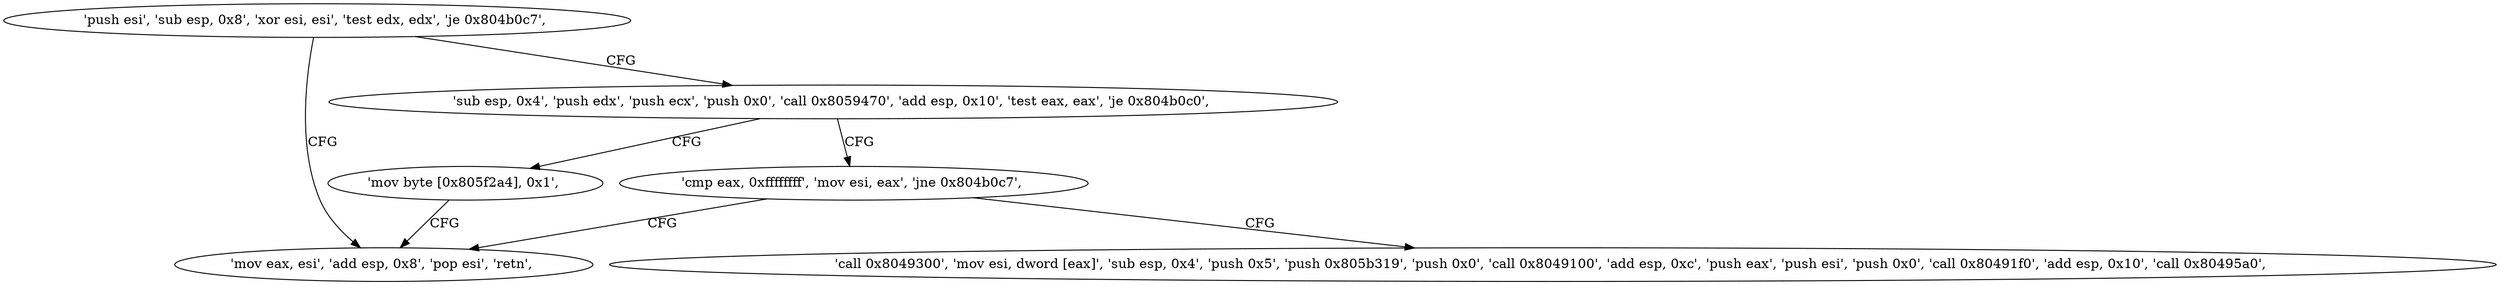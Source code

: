 digraph "func" {
"134525040" [label = "'push esi', 'sub esp, 0x8', 'xor esi, esi', 'test edx, edx', 'je 0x804b0c7', " ]
"134525127" [label = "'mov eax, esi', 'add esp, 0x8', 'pop esi', 'retn', " ]
"134525050" [label = "'sub esp, 0x4', 'push edx', 'push ecx', 'push 0x0', 'call 0x8059470', 'add esp, 0x10', 'test eax, eax', 'je 0x804b0c0', " ]
"134525120" [label = "'mov byte [0x805f2a4], 0x1', " ]
"134525069" [label = "'cmp eax, 0xffffffff', 'mov esi, eax', 'jne 0x804b0c7', " ]
"134525076" [label = "'call 0x8049300', 'mov esi, dword [eax]', 'sub esp, 0x4', 'push 0x5', 'push 0x805b319', 'push 0x0', 'call 0x8049100', 'add esp, 0xc', 'push eax', 'push esi', 'push 0x0', 'call 0x80491f0', 'add esp, 0x10', 'call 0x80495a0', " ]
"134525040" -> "134525127" [ label = "CFG" ]
"134525040" -> "134525050" [ label = "CFG" ]
"134525050" -> "134525120" [ label = "CFG" ]
"134525050" -> "134525069" [ label = "CFG" ]
"134525120" -> "134525127" [ label = "CFG" ]
"134525069" -> "134525127" [ label = "CFG" ]
"134525069" -> "134525076" [ label = "CFG" ]
}
